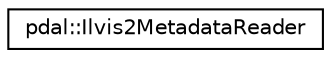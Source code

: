 digraph "Graphical Class Hierarchy"
{
  edge [fontname="Helvetica",fontsize="10",labelfontname="Helvetica",labelfontsize="10"];
  node [fontname="Helvetica",fontsize="10",shape=record];
  rankdir="LR";
  Node1 [label="pdal::Ilvis2MetadataReader",height=0.2,width=0.4,color="black", fillcolor="white", style="filled",URL="$classpdal_1_1Ilvis2MetadataReader.html"];
}
